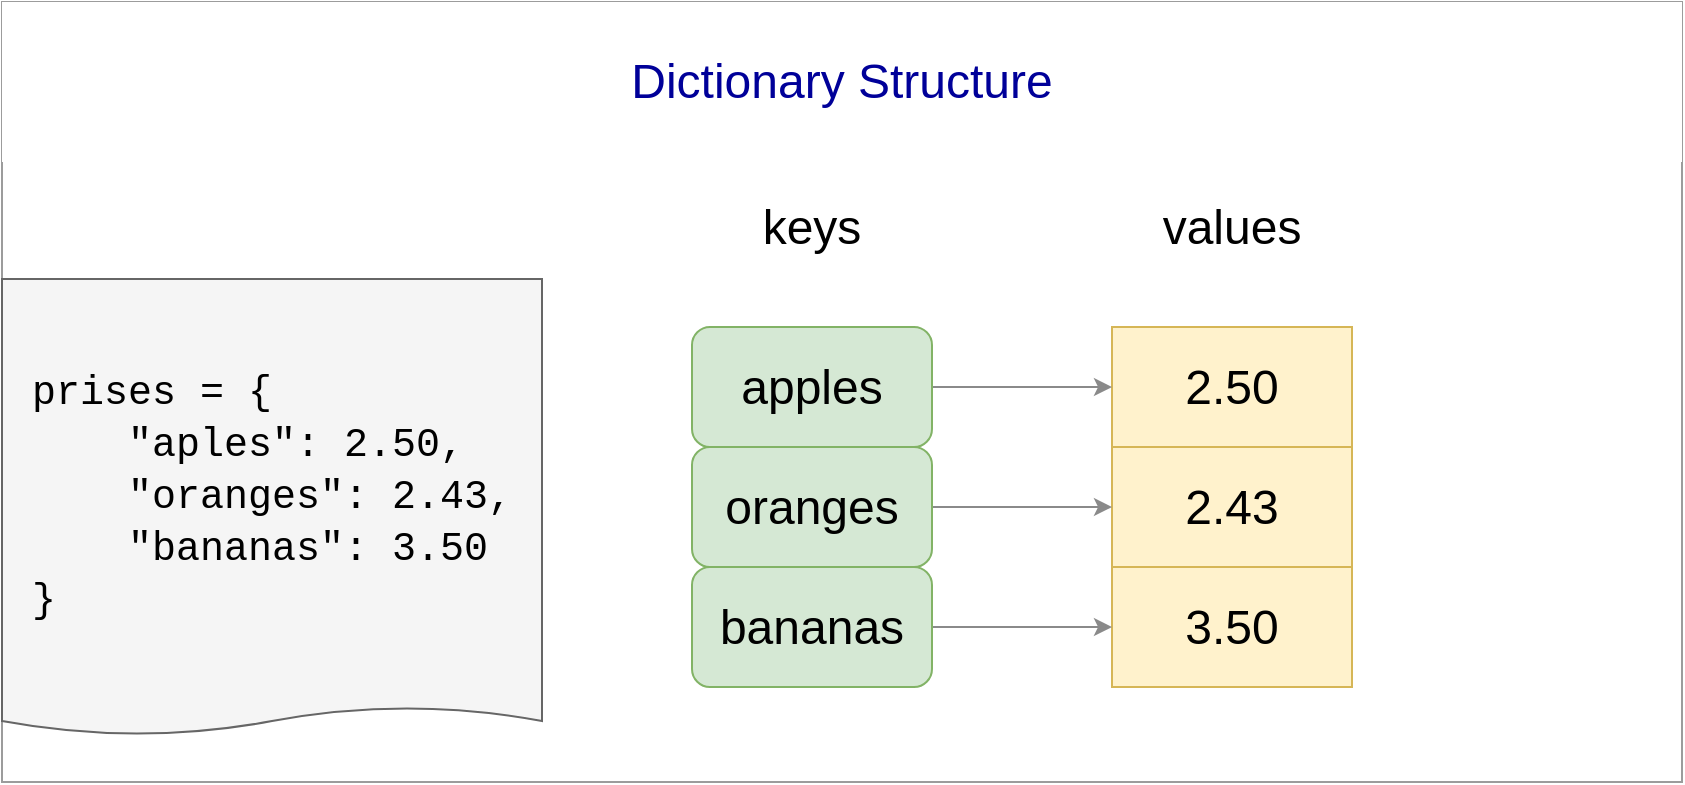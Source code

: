 <mxfile userAgent="Mozilla/5.0 (X11; Linux x86_64) AppleWebKit/537.36 (KHTML, like Gecko) Chrome/65.0.333.162 Safari/537.36" version="8.4.6" editor="www.draw.io" type="device"><diagram id="4d0734b6-2812-7ccf-5ab9-44dc3931baea" name="Page-1"><mxGraphModel dx="1998" dy="735" grid="1" gridSize="10" guides="1" tooltips="1" connect="1" arrows="1" fold="1" page="1" pageScale="1" pageWidth="850" pageHeight="1100" background="#ffffff" math="0" shadow="0"><root><mxCell id="0"/><mxCell id="1" parent="0"/><mxCell id="4" value="" style="rounded=0;whiteSpace=wrap;html=1;fontColor=#990000;align=left;strokeColor=#9C9C9C;" vertex="1" parent="1"><mxGeometry x="-10" width="840" height="390" as="geometry"/></mxCell><mxCell id="5" value="&lt;div style=&quot;text-align: center&quot;&gt;&lt;span style=&quot;font-size: 24px&quot;&gt;&lt;font color=&quot;#000099&quot;&gt;Dictionary Structure&lt;/font&gt;&lt;/span&gt;&lt;/div&gt;" style="rounded=0;whiteSpace=wrap;html=1;fontColor=#990000;align=center;strokeColor=none;" vertex="1" parent="1"><mxGeometry x="-10" width="840" height="80" as="geometry"/></mxCell><mxCell id="20" value="" style="group" vertex="1" connectable="0" parent="1"><mxGeometry x="335" y="97.5" width="330" height="245" as="geometry"/></mxCell><mxCell id="8" value="" style="group" vertex="1" connectable="0" parent="20"><mxGeometry y="65" width="330" height="60" as="geometry"/></mxCell><mxCell id="2" value="&lt;font style=&quot;font-size: 24px&quot; color=&quot;#000000&quot;&gt;2.50&lt;/font&gt;" style="rounded=0;whiteSpace=wrap;html=1;fontColor=#990000;align=center;fillColor=#fff2cc;strokeColor=#d6b656;" vertex="1" parent="8"><mxGeometry x="210" width="120" height="60" as="geometry"/></mxCell><mxCell id="7" style="edgeStyle=orthogonalEdgeStyle;rounded=0;html=1;jettySize=auto;orthogonalLoop=1;strokeColor=#8A8A8A;fontColor=#990000;" edge="1" parent="8" source="3" target="2"><mxGeometry relative="1" as="geometry"/></mxCell><mxCell id="3" value="&lt;div style=&quot;text-align: center&quot;&gt;&lt;span style=&quot;font-size: 24px&quot;&gt;&lt;font color=&quot;#000000&quot;&gt;apples&lt;/font&gt;&lt;/span&gt;&lt;/div&gt;" style="rounded=1;whiteSpace=wrap;html=1;fontColor=#990000;align=center;fillColor=#d5e8d4;strokeColor=#82b366;" vertex="1" parent="8"><mxGeometry width="120" height="60" as="geometry"/></mxCell><mxCell id="9" value="" style="group" vertex="1" connectable="0" parent="20"><mxGeometry y="125" width="330" height="60" as="geometry"/></mxCell><mxCell id="10" value="&lt;font style=&quot;font-size: 24px&quot; color=&quot;#000000&quot;&gt;2.43&lt;/font&gt;" style="rounded=0;whiteSpace=wrap;html=1;fontColor=#990000;align=center;fillColor=#fff2cc;strokeColor=#d6b656;" vertex="1" parent="9"><mxGeometry x="210" width="120" height="60" as="geometry"/></mxCell><mxCell id="11" style="edgeStyle=orthogonalEdgeStyle;rounded=0;html=1;jettySize=auto;orthogonalLoop=1;strokeColor=#8A8A8A;fontColor=#990000;" edge="1" parent="9" source="12" target="10"><mxGeometry relative="1" as="geometry"/></mxCell><mxCell id="12" value="&lt;div style=&quot;text-align: center&quot;&gt;&lt;span style=&quot;font-size: 24px&quot;&gt;&lt;font color=&quot;#000000&quot;&gt;oranges&lt;/font&gt;&lt;/span&gt;&lt;/div&gt;" style="rounded=1;whiteSpace=wrap;html=1;fontColor=#990000;align=center;fillColor=#d5e8d4;strokeColor=#82b366;" vertex="1" parent="9"><mxGeometry width="120" height="60" as="geometry"/></mxCell><mxCell id="14" value="" style="group" vertex="1" connectable="0" parent="20"><mxGeometry y="185" width="330" height="60" as="geometry"/></mxCell><mxCell id="15" value="&lt;font style=&quot;font-size: 24px&quot; color=&quot;#000000&quot;&gt;3.50&lt;/font&gt;" style="rounded=0;whiteSpace=wrap;html=1;fontColor=#990000;align=center;fillColor=#fff2cc;strokeColor=#d6b656;" vertex="1" parent="14"><mxGeometry x="210" width="120" height="60" as="geometry"/></mxCell><mxCell id="16" style="edgeStyle=orthogonalEdgeStyle;rounded=0;html=1;jettySize=auto;orthogonalLoop=1;strokeColor=#8A8A8A;fontColor=#990000;" edge="1" parent="14" source="17" target="15"><mxGeometry relative="1" as="geometry"/></mxCell><mxCell id="17" value="&lt;div style=&quot;text-align: center&quot;&gt;&lt;span style=&quot;font-size: 24px&quot;&gt;&lt;font color=&quot;#000000&quot;&gt;bananas&lt;/font&gt;&lt;/span&gt;&lt;/div&gt;" style="rounded=1;whiteSpace=wrap;html=1;fontColor=#990000;align=center;fillColor=#d5e8d4;strokeColor=#82b366;" vertex="1" parent="14"><mxGeometry width="120" height="60" as="geometry"/></mxCell><mxCell id="18" value="&lt;font style=&quot;font-size: 24px&quot;&gt;keys&lt;/font&gt;" style="text;html=1;strokeColor=none;fillColor=none;align=center;verticalAlign=middle;whiteSpace=wrap;rounded=0;" vertex="1" parent="20"><mxGeometry x="5" width="110" height="30" as="geometry"/></mxCell><mxCell id="19" value="&lt;font style=&quot;font-size: 24px&quot;&gt;values&lt;/font&gt;" style="text;html=1;strokeColor=none;fillColor=none;align=center;verticalAlign=middle;whiteSpace=wrap;rounded=0;" vertex="1" parent="20"><mxGeometry x="215" width="110" height="30" as="geometry"/></mxCell><mxCell id="21" value="&lt;div style=&quot;text-align: left ; font-size: 20px&quot;&gt;&lt;font style=&quot;font-size: 20px&quot; face=&quot;Courier New&quot;&gt;prises = {&lt;/font&gt;&lt;/div&gt;&lt;div style=&quot;text-align: left ; font-size: 20px&quot;&gt;&lt;font style=&quot;font-size: 20px&quot; face=&quot;Courier New&quot;&gt;&amp;nbsp; &amp;nbsp; &quot;aples&quot;: 2.50,&lt;/font&gt;&lt;/div&gt;&lt;div style=&quot;text-align: left ; font-size: 20px&quot;&gt;&lt;font style=&quot;font-size: 20px&quot; face=&quot;Courier New&quot;&gt;&amp;nbsp; &amp;nbsp; &quot;oranges&quot;: 2.43,&lt;/font&gt;&lt;/div&gt;&lt;div style=&quot;text-align: left ; font-size: 20px&quot;&gt;&lt;font style=&quot;font-size: 20px&quot; face=&quot;Courier New&quot;&gt;&amp;nbsp; &amp;nbsp; &quot;bananas&quot;: 3.50&lt;/font&gt;&lt;/div&gt;&lt;div style=&quot;text-align: left ; font-size: 20px&quot;&gt;&lt;font style=&quot;font-size: 20px&quot; face=&quot;Courier New&quot;&gt;}&lt;/font&gt;&lt;/div&gt;" style="shape=document;whiteSpace=wrap;html=1;boundedLbl=1;fillColor=#f5f5f5;size=0.061;strokeColor=#666666;" vertex="1" parent="1"><mxGeometry x="-10" y="138.5" width="270" height="228" as="geometry"/></mxCell></root></mxGraphModel></diagram></mxfile>